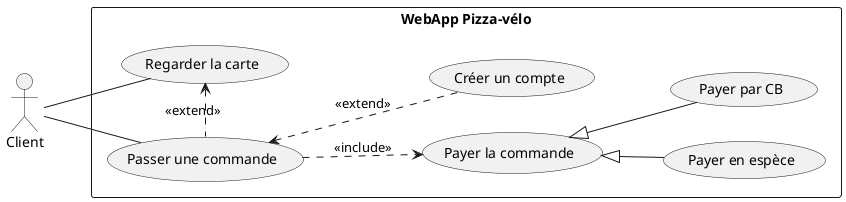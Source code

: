 Le système de commande de pizzas permet à l’utilisateur d’un navigateur web de commander des pizzas à livrer à domicile.
Pour passer une commande, l’acheteur effectue une recherche pour trouver les articles à acheter,
ajoute les articles un par un dans un panier et effectue éventuellement une nouvelle recherche pour trouver d’autres articles.
Lorsque tous les articles ont été choisis, l’acheteur indique l’adresse de livraison.
S’il ne paie pas en espèces, il fournit également les informations relatives à sa carte de crédit.
Le système offre aux clients la possibilité de s’inscrire auprès de la pizzeria.
Ils peuvent alors enregistrer leur nom et leur adresse,
de sorte qu’ils n’aient pas à saisir ces informations à chaque fois qu’ils passent une commande.


@startuml
left to right direction

actor "Client" as client
rectangle "WebApp Pizza-vélo" {
    usecase "Regarder la carte" as search
    usecase "Passer une commande" as placeOrder
    usecase "Payer la commande" as pay
    usecase "Payer en espèce" as payCash
    usecase "Payer par CB" as payByCard
    usecase "Créer un compte" as signUp
}

pay <|-- payCash
pay <|-- payByCard

client -- search
client -- placeOrder
search <. placeOrder: <<extend>>
placeOrder ..> pay: <<include>>
placeOrder <.. signUp: <<extend>>
@enduml